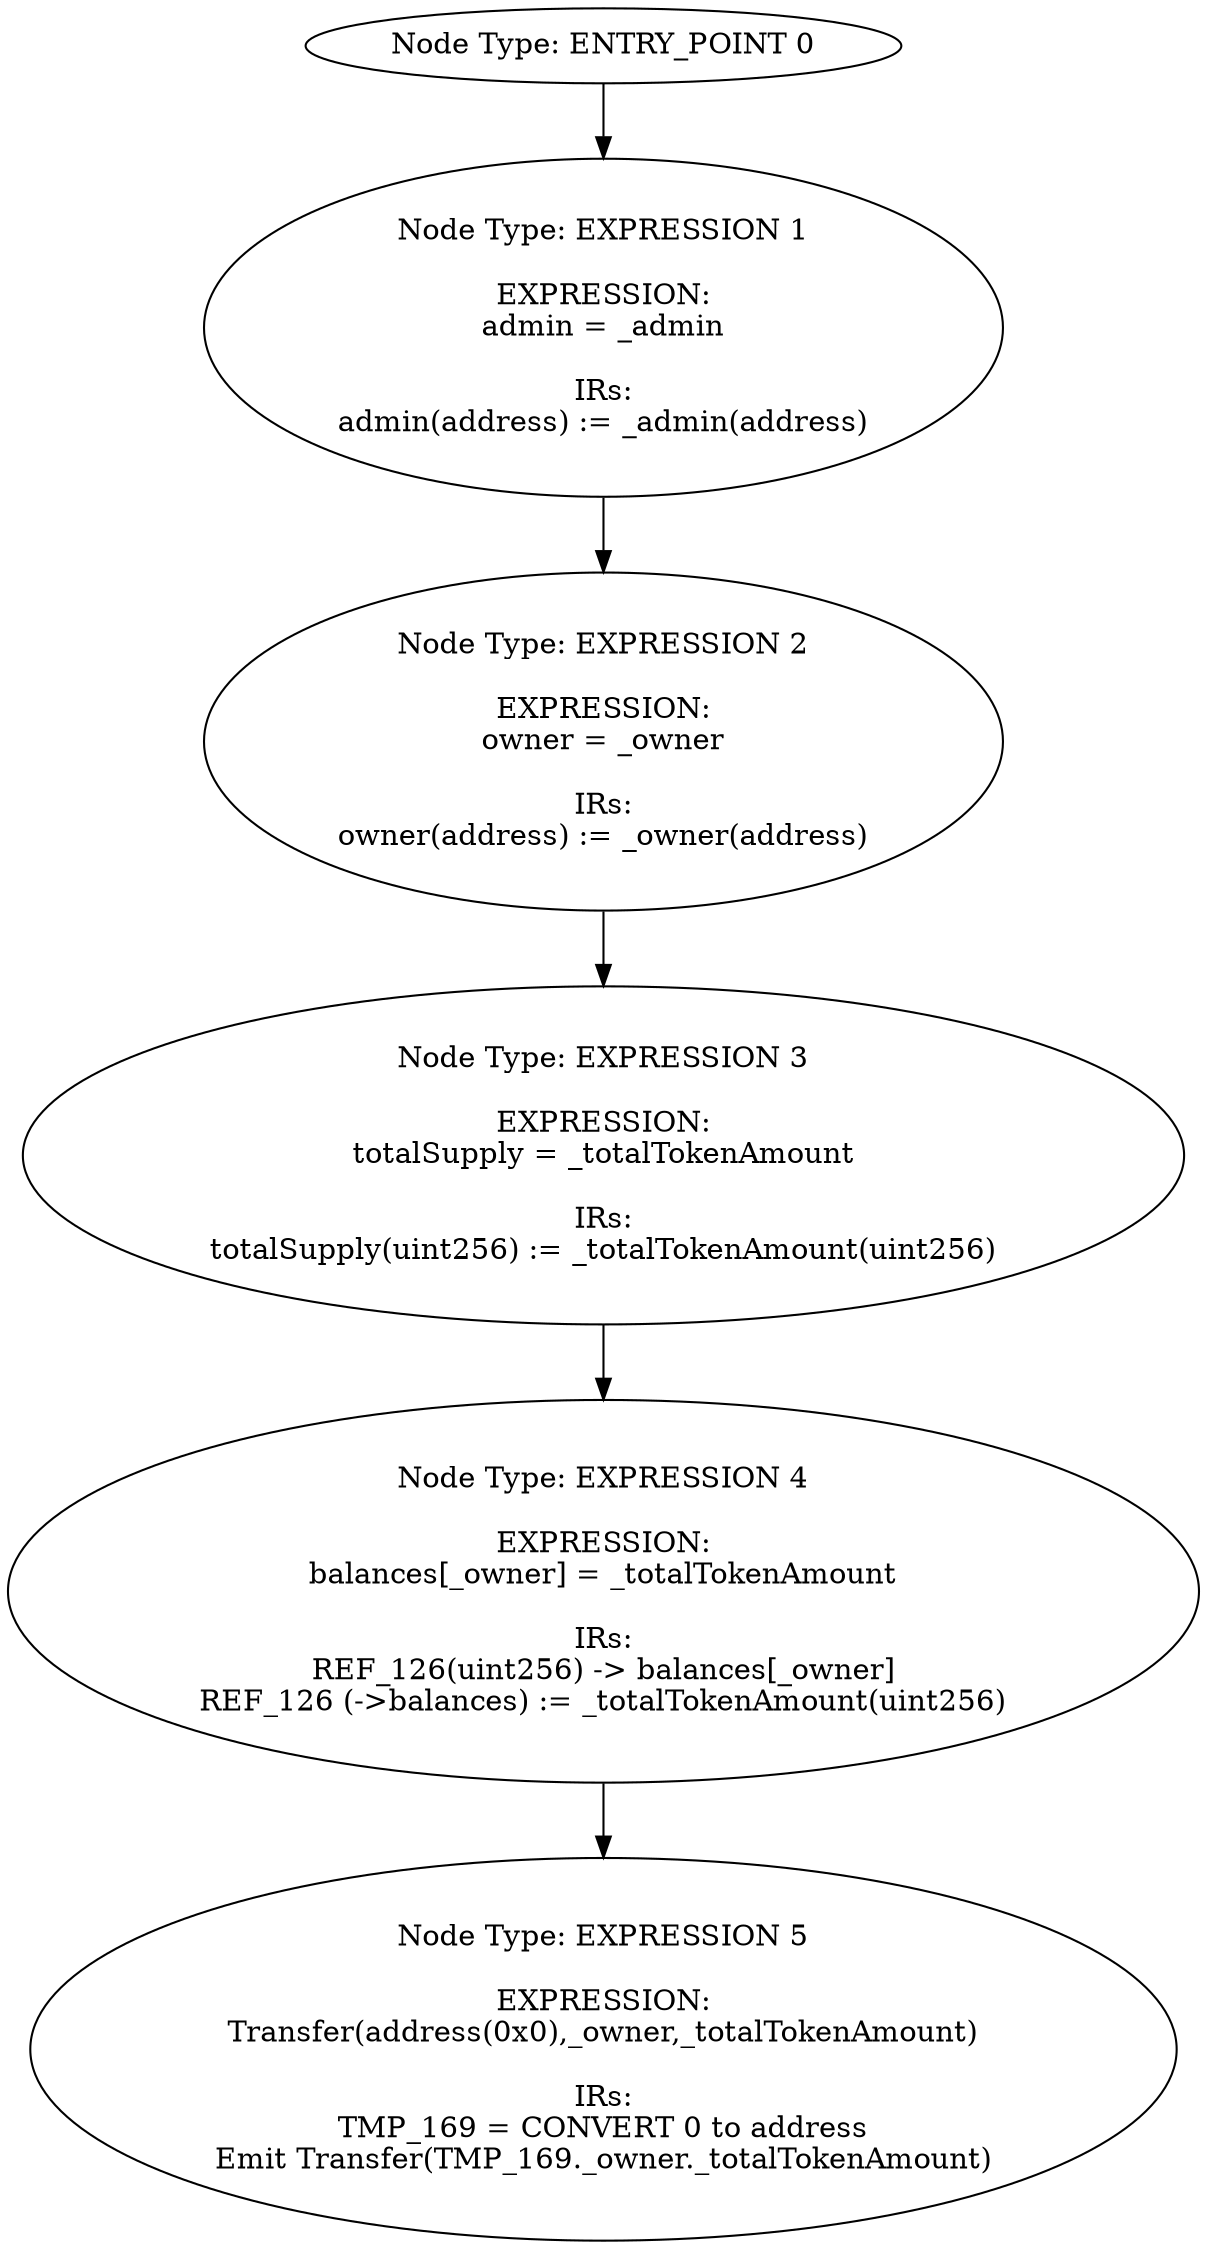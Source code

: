 digraph{
0[label="Node Type: ENTRY_POINT 0
"];
0->1;
1[label="Node Type: EXPRESSION 1

EXPRESSION:
admin = _admin

IRs:
admin(address) := _admin(address)"];
1->2;
2[label="Node Type: EXPRESSION 2

EXPRESSION:
owner = _owner

IRs:
owner(address) := _owner(address)"];
2->3;
3[label="Node Type: EXPRESSION 3

EXPRESSION:
totalSupply = _totalTokenAmount

IRs:
totalSupply(uint256) := _totalTokenAmount(uint256)"];
3->4;
4[label="Node Type: EXPRESSION 4

EXPRESSION:
balances[_owner] = _totalTokenAmount

IRs:
REF_126(uint256) -> balances[_owner]
REF_126 (->balances) := _totalTokenAmount(uint256)"];
4->5;
5[label="Node Type: EXPRESSION 5

EXPRESSION:
Transfer(address(0x0),_owner,_totalTokenAmount)

IRs:
TMP_169 = CONVERT 0 to address
Emit Transfer(TMP_169._owner._totalTokenAmount)"];
}
